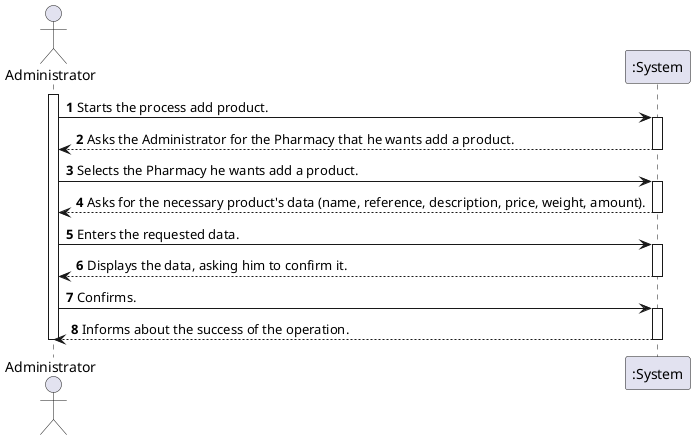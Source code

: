 @startuml
autonumber
actor "Administrator" as ADM

activate ADM
ADM -> ":System" : Starts the process add product.
activate ":System"
":System" --> ADM : Asks the Administrator for the Pharmacy that he wants add a product.
deactivate ":System"

ADM -> ":System" : Selects the Pharmacy he wants add a product.
activate ":System"
":System" --> ADM : Asks for the necessary product's data (name, reference, description, price, weight, amount).
deactivate ":System"

ADM -> ":System" : Enters the requested data.
activate ":System"
":System" --> ADM : Displays the data, asking him to confirm it.
deactivate ":System"

ADM -> ":System" :  Confirms.
activate ":System"
":System" --> ADM :  Informs about the success of the operation.
deactivate ":System"

deactivate ADM

@enduml
